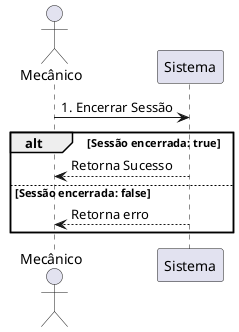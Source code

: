 @startuml
actor Mecânico
participant Sistema


Mecânico -> Sistema: 1. Encerrar Sessão

alt Sessão encerrada: true
     Sistema --> Mecânico: Retorna Sucesso

else Sessão encerrada: false
     Sistema --> Mecânico: Retorna erro

end
@enduml